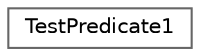 digraph "类继承关系图"
{
 // LATEX_PDF_SIZE
  bgcolor="transparent";
  edge [fontname=Helvetica,fontsize=10,labelfontname=Helvetica,labelfontsize=10];
  node [fontname=Helvetica,fontsize=10,shape=box,height=0.2,width=0.4];
  rankdir="LR";
  Node0 [id="Node000000",label="TestPredicate1",height=0.2,width=0.4,color="grey40", fillcolor="white", style="filled",URL="$struct_test_predicate1.html",tooltip=" "];
}
